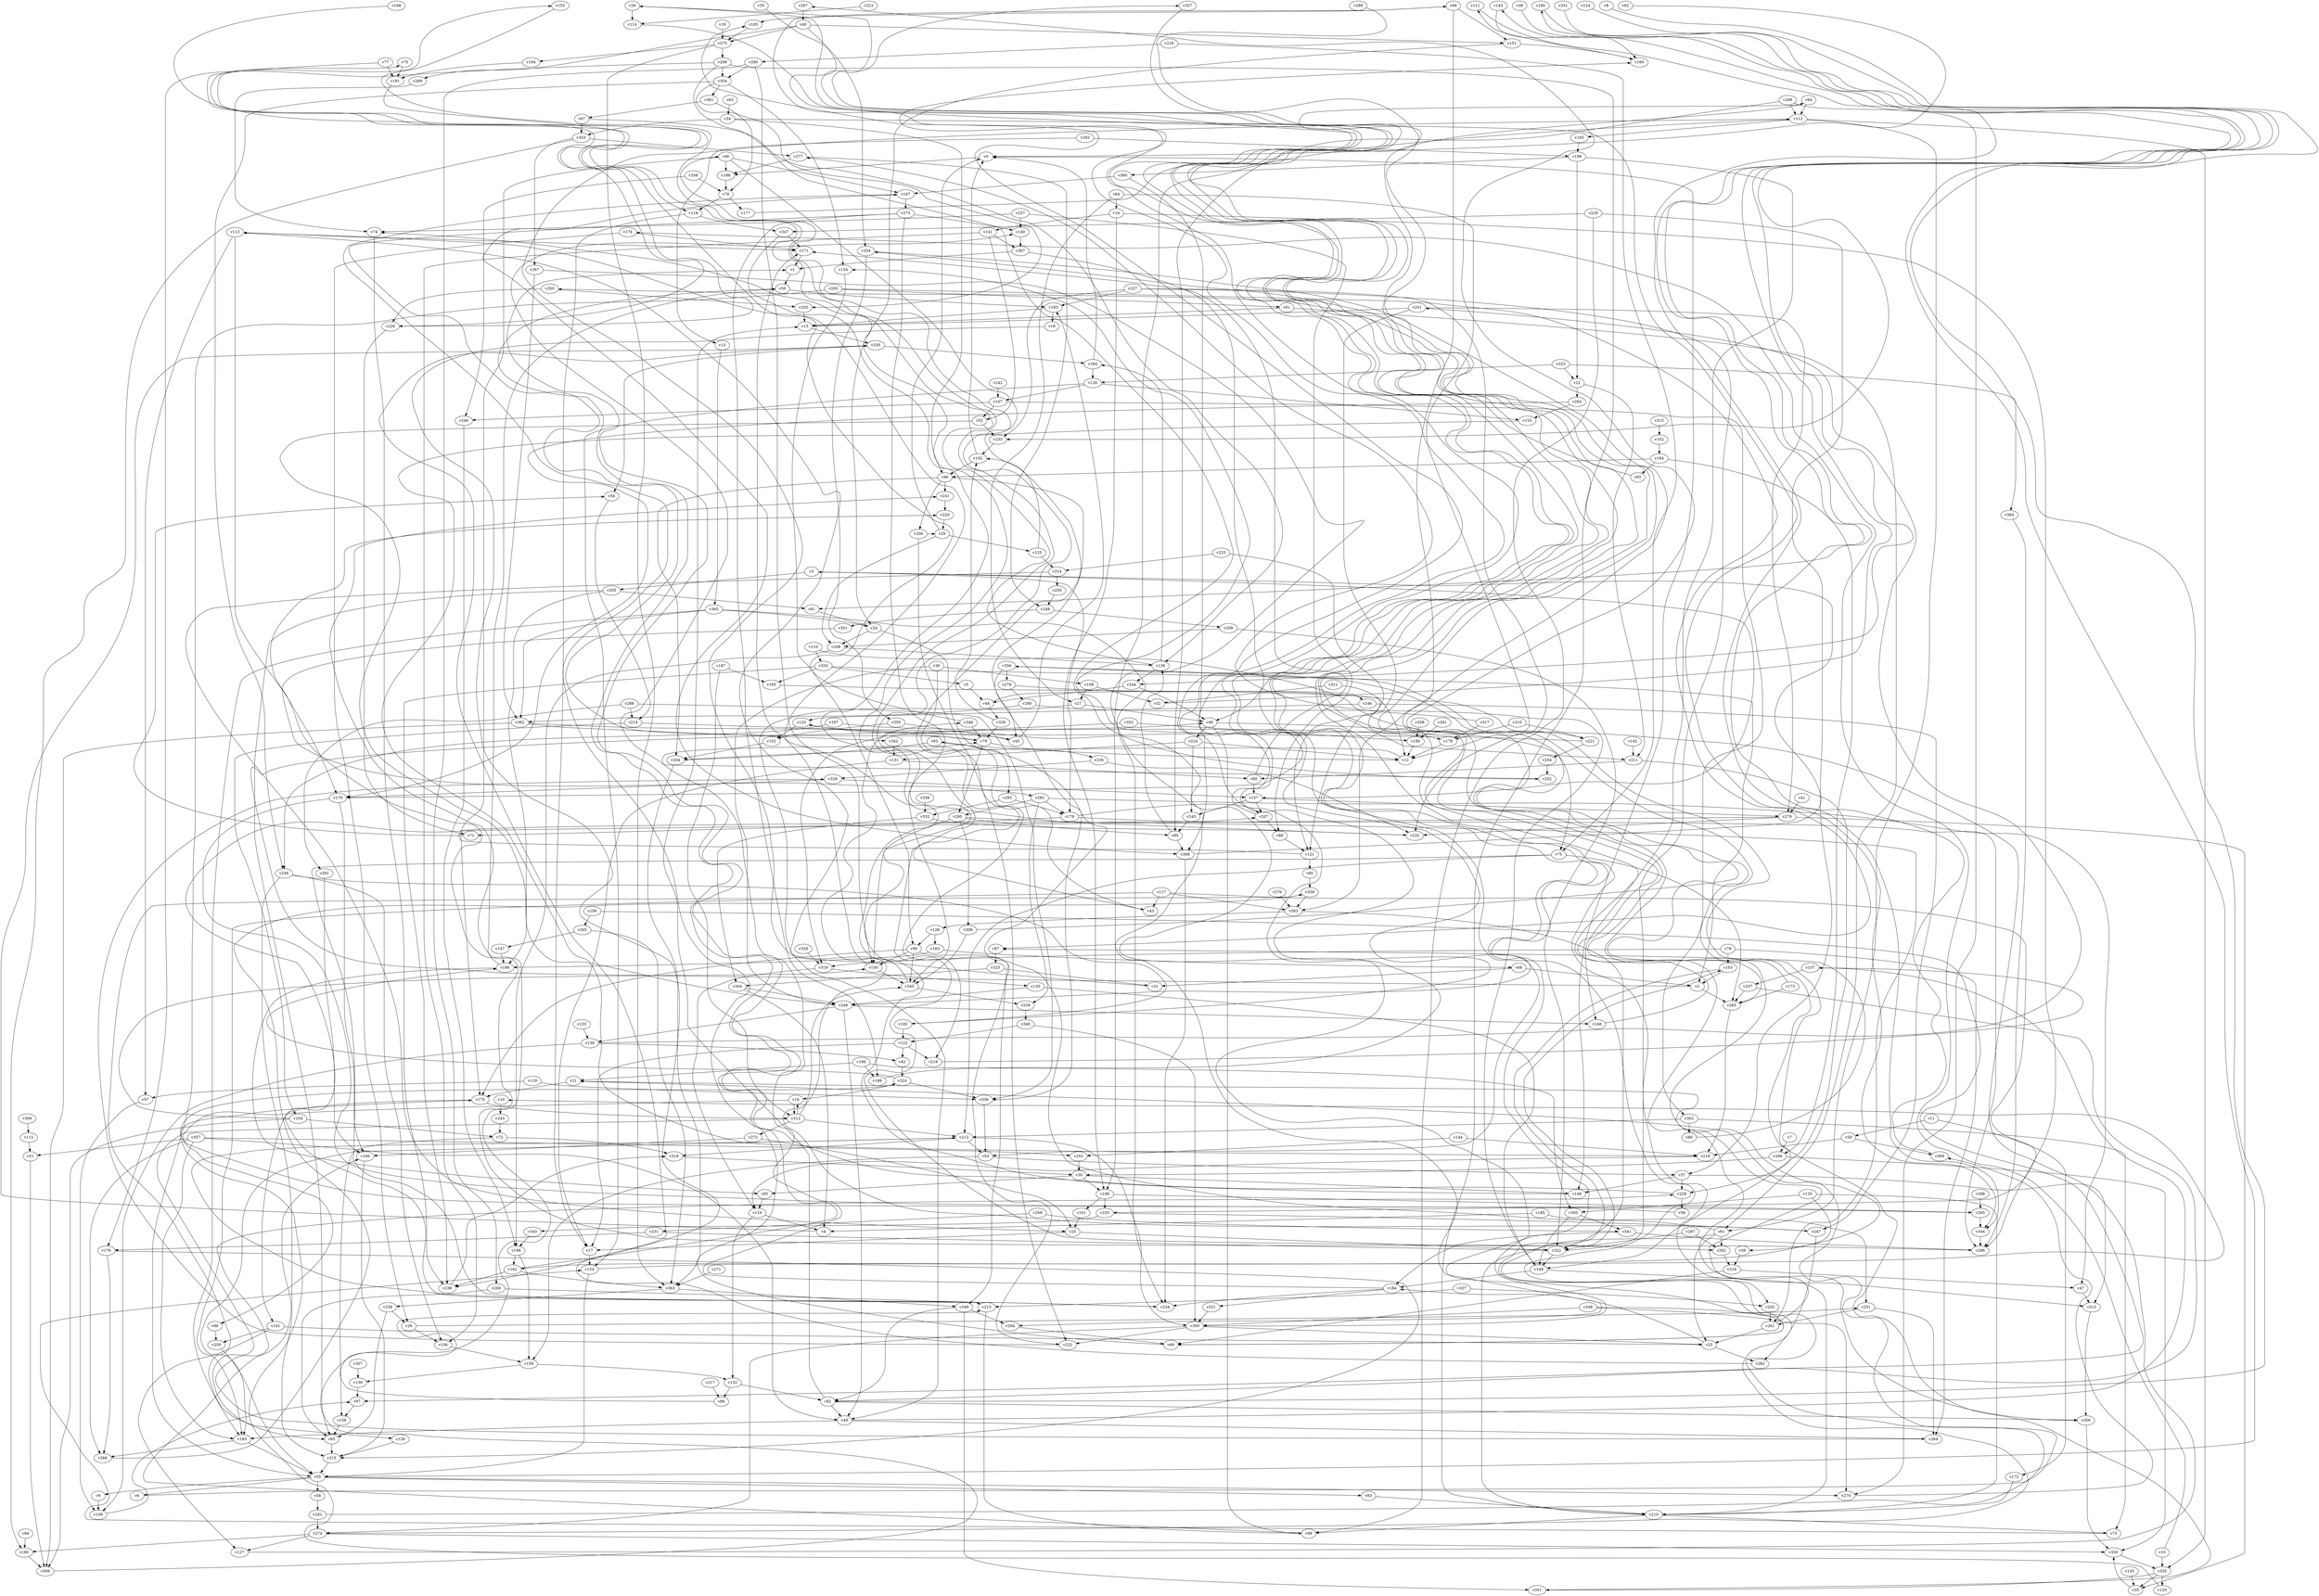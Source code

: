 // Benchmark game 548 - 370 vertices
// time_bound: 34
// targets: v21
digraph G {
    v0 [name="v0", player=1];
    v1 [name="v1", player=0];
    v2 [name="v2", player=1];
    v3 [name="v3", player=0];
    v4 [name="v4", player=0];
    v5 [name="v5", player=0];
    v6 [name="v6", player=1];
    v7 [name="v7", player=0];
    v8 [name="v8", player=0];
    v9 [name="v9", player=1];
    v10 [name="v10", player=1];
    v11 [name="v11", player=0];
    v12 [name="v12", player=1];
    v13 [name="v13", player=1];
    v14 [name="v14", player=1];
    v15 [name="v15", player=1];
    v16 [name="v16", player=1];
    v17 [name="v17", player=0];
    v18 [name="v18", player=1];
    v19 [name="v19", player=1];
    v20 [name="v20", player=0];
    v21 [name="v21", player=1, target=1];
    v22 [name="v22", player=1];
    v23 [name="v23", player=0];
    v24 [name="v24", player=1];
    v25 [name="v25", player=0];
    v26 [name="v26", player=1];
    v27 [name="v27", player=0];
    v28 [name="v28", player=0];
    v29 [name="v29", player=1];
    v30 [name="v30", player=0];
    v31 [name="v31", player=1];
    v32 [name="v32", player=1];
    v33 [name="v33", player=1];
    v34 [name="v34", player=0];
    v35 [name="v35", player=0];
    v36 [name="v36", player=1];
    v37 [name="v37", player=1];
    v38 [name="v38", player=1];
    v39 [name="v39", player=0];
    v40 [name="v40", player=0];
    v41 [name="v41", player=1];
    v42 [name="v42", player=1];
    v43 [name="v43", player=1];
    v44 [name="v44", player=0];
    v45 [name="v45", player=1];
    v46 [name="v46", player=1];
    v47 [name="v47", player=1];
    v48 [name="v48", player=0];
    v49 [name="v49", player=1];
    v50 [name="v50", player=1];
    v51 [name="v51", player=1];
    v52 [name="v52", player=1];
    v53 [name="v53", player=0];
    v54 [name="v54", player=0];
    v55 [name="v55", player=0];
    v56 [name="v56", player=1];
    v57 [name="v57", player=0];
    v58 [name="v58", player=1];
    v59 [name="v59", player=0];
    v60 [name="v60", player=0];
    v61 [name="v61", player=0];
    v62 [name="v62", player=1];
    v63 [name="v63", player=1];
    v64 [name="v64", player=1];
    v65 [name="v65", player=1];
    v66 [name="v66", player=1];
    v67 [name="v67", player=0];
    v68 [name="v68", player=0];
    v69 [name="v69", player=1];
    v70 [name="v70", player=0];
    v71 [name="v71", player=0];
    v72 [name="v72", player=0];
    v73 [name="v73", player=1];
    v74 [name="v74", player=0];
    v75 [name="v75", player=0];
    v76 [name="v76", player=0];
    v77 [name="v77", player=0];
    v78 [name="v78", player=1];
    v79 [name="v79", player=1];
    v80 [name="v80", player=0];
    v81 [name="v81", player=0];
    v82 [name="v82", player=1];
    v83 [name="v83", player=0];
    v84 [name="v84", player=1];
    v85 [name="v85", player=0];
    v86 [name="v86", player=1];
    v87 [name="v87", player=0];
    v88 [name="v88", player=0];
    v89 [name="v89", player=0];
    v90 [name="v90", player=0];
    v91 [name="v91", player=0];
    v92 [name="v92", player=1];
    v93 [name="v93", player=1];
    v94 [name="v94", player=1];
    v95 [name="v95", player=0];
    v96 [name="v96", player=0];
    v97 [name="v97", player=0];
    v98 [name="v98", player=0];
    v99 [name="v99", player=0];
    v100 [name="v100", player=0];
    v101 [name="v101", player=0];
    v102 [name="v102", player=0];
    v103 [name="v103", player=0];
    v104 [name="v104", player=1];
    v105 [name="v105", player=1];
    v106 [name="v106", player=0];
    v107 [name="v107", player=1];
    v108 [name="v108", player=1];
    v109 [name="v109", player=0];
    v110 [name="v110", player=1];
    v111 [name="v111", player=0];
    v112 [name="v112", player=1];
    v113 [name="v113", player=0];
    v114 [name="v114", player=0];
    v115 [name="v115", player=0];
    v116 [name="v116", player=0];
    v117 [name="v117", player=0];
    v118 [name="v118", player=1];
    v119 [name="v119", player=1];
    v120 [name="v120", player=1];
    v121 [name="v121", player=0];
    v122 [name="v122", player=1];
    v123 [name="v123", player=1];
    v124 [name="v124", player=1];
    v125 [name="v125", player=0];
    v126 [name="v126", player=1];
    v127 [name="v127", player=1];
    v128 [name="v128", player=0];
    v129 [name="v129", player=0];
    v130 [name="v130", player=0];
    v131 [name="v131", player=1];
    v132 [name="v132", player=1];
    v133 [name="v133", player=1];
    v134 [name="v134", player=0];
    v135 [name="v135", player=1];
    v136 [name="v136", player=0];
    v137 [name="v137", player=1];
    v138 [name="v138", player=1];
    v139 [name="v139", player=0];
    v140 [name="v140", player=0];
    v141 [name="v141", player=0];
    v142 [name="v142", player=0];
    v143 [name="v143", player=0];
    v144 [name="v144", player=1];
    v145 [name="v145", player=1];
    v146 [name="v146", player=1];
    v147 [name="v147", player=0];
    v148 [name="v148", player=1];
    v149 [name="v149", player=0];
    v150 [name="v150", player=0];
    v151 [name="v151", player=0];
    v152 [name="v152", player=0];
    v153 [name="v153", player=1];
    v154 [name="v154", player=1];
    v155 [name="v155", player=0];
    v156 [name="v156", player=0];
    v157 [name="v157", player=0];
    v158 [name="v158", player=0];
    v159 [name="v159", player=1];
    v160 [name="v160", player=0];
    v161 [name="v161", player=1];
    v162 [name="v162", player=1];
    v163 [name="v163", player=1];
    v164 [name="v164", player=0];
    v165 [name="v165", player=1];
    v166 [name="v166", player=1];
    v167 [name="v167", player=1];
    v168 [name="v168", player=1];
    v169 [name="v169", player=0];
    v170 [name="v170", player=1];
    v171 [name="v171", player=0];
    v172 [name="v172", player=1];
    v173 [name="v173", player=1];
    v174 [name="v174", player=0];
    v175 [name="v175", player=1];
    v176 [name="v176", player=0];
    v177 [name="v177", player=1];
    v178 [name="v178", player=1];
    v179 [name="v179", player=1];
    v180 [name="v180", player=0];
    v181 [name="v181", player=1];
    v182 [name="v182", player=0];
    v183 [name="v183", player=1];
    v184 [name="v184", player=1];
    v185 [name="v185", player=0];
    v186 [name="v186", player=0];
    v187 [name="v187", player=0];
    v188 [name="v188", player=0];
    v189 [name="v189", player=0];
    v190 [name="v190", player=0];
    v191 [name="v191", player=0];
    v192 [name="v192", player=1];
    v193 [name="v193", player=0];
    v194 [name="v194", player=1];
    v195 [name="v195", player=0];
    v196 [name="v196", player=0];
    v197 [name="v197", player=1];
    v198 [name="v198", player=0];
    v199 [name="v199", player=1];
    v200 [name="v200", player=1];
    v201 [name="v201", player=1];
    v202 [name="v202", player=1];
    v203 [name="v203", player=1];
    v204 [name="v204", player=1];
    v205 [name="v205", player=1];
    v206 [name="v206", player=0];
    v207 [name="v207", player=1];
    v208 [name="v208", player=1];
    v209 [name="v209", player=1];
    v210 [name="v210", player=0];
    v211 [name="v211", player=1];
    v212 [name="v212", player=0];
    v213 [name="v213", player=0];
    v214 [name="v214", player=0];
    v215 [name="v215", player=0];
    v216 [name="v216", player=0];
    v217 [name="v217", player=1];
    v218 [name="v218", player=0];
    v219 [name="v219", player=1];
    v220 [name="v220", player=0];
    v221 [name="v221", player=0];
    v222 [name="v222", player=1];
    v223 [name="v223", player=1];
    v224 [name="v224", player=0];
    v225 [name="v225", player=0];
    v226 [name="v226", player=0];
    v227 [name="v227", player=0];
    v228 [name="v228", player=0];
    v229 [name="v229", player=0];
    v230 [name="v230", player=0];
    v231 [name="v231", player=0];
    v232 [name="v232", player=1];
    v233 [name="v233", player=1];
    v234 [name="v234", player=1];
    v235 [name="v235", player=1];
    v236 [name="v236", player=1];
    v237 [name="v237", player=0];
    v238 [name="v238", player=1];
    v239 [name="v239", player=1];
    v240 [name="v240", player=0];
    v241 [name="v241", player=0];
    v242 [name="v242", player=0];
    v243 [name="v243", player=1];
    v244 [name="v244", player=0];
    v245 [name="v245", player=0];
    v246 [name="v246", player=1];
    v247 [name="v247", player=0];
    v248 [name="v248", player=1];
    v249 [name="v249", player=0];
    v250 [name="v250", player=0];
    v251 [name="v251", player=0];
    v252 [name="v252", player=0];
    v253 [name="v253", player=1];
    v254 [name="v254", player=1];
    v255 [name="v255", player=0];
    v256 [name="v256", player=1];
    v257 [name="v257", player=0];
    v258 [name="v258", player=0];
    v259 [name="v259", player=1];
    v260 [name="v260", player=0];
    v261 [name="v261", player=0];
    v262 [name="v262", player=1];
    v263 [name="v263", player=1];
    v264 [name="v264", player=1];
    v265 [name="v265", player=0];
    v266 [name="v266", player=1];
    v267 [name="v267", player=1];
    v268 [name="v268", player=0];
    v269 [name="v269", player=1];
    v270 [name="v270", player=1];
    v271 [name="v271", player=1];
    v272 [name="v272", player=1];
    v273 [name="v273", player=0];
    v274 [name="v274", player=0];
    v275 [name="v275", player=0];
    v276 [name="v276", player=1];
    v277 [name="v277", player=1];
    v278 [name="v278", player=1];
    v279 [name="v279", player=1];
    v280 [name="v280", player=1];
    v281 [name="v281", player=1];
    v282 [name="v282", player=0];
    v283 [name="v283", player=1];
    v284 [name="v284", player=1];
    v285 [name="v285", player=0];
    v286 [name="v286", player=0];
    v287 [name="v287", player=1];
    v288 [name="v288", player=1];
    v289 [name="v289", player=1];
    v290 [name="v290", player=0];
    v291 [name="v291", player=0];
    v292 [name="v292", player=1];
    v293 [name="v293", player=1];
    v294 [name="v294", player=0];
    v295 [name="v295", player=1];
    v296 [name="v296", player=1];
    v297 [name="v297", player=1];
    v298 [name="v298", player=0];
    v299 [name="v299", player=1];
    v300 [name="v300", player=0];
    v301 [name="v301", player=1];
    v302 [name="v302", player=1];
    v303 [name="v303", player=0];
    v304 [name="v304", player=1];
    v305 [name="v305", player=1];
    v306 [name="v306", player=1];
    v307 [name="v307", player=1];
    v308 [name="v308", player=1];
    v309 [name="v309", player=0];
    v310 [name="v310", player=0];
    v311 [name="v311", player=0];
    v312 [name="v312", player=1];
    v313 [name="v313", player=0];
    v314 [name="v314", player=0];
    v315 [name="v315", player=1];
    v316 [name="v316", player=0];
    v317 [name="v317", player=1];
    v318 [name="v318", player=1];
    v319 [name="v319", player=0];
    v320 [name="v320", player=1];
    v321 [name="v321", player=0];
    v322 [name="v322", player=1];
    v323 [name="v323", player=0];
    v324 [name="v324", player=1];
    v325 [name="v325", player=0];
    v326 [name="v326", player=0];
    v327 [name="v327", player=0];
    v328 [name="v328", player=0];
    v329 [name="v329", player=0];
    v330 [name="v330", player=0];
    v331 [name="v331", player=1];
    v332 [name="v332", player=1];
    v333 [name="v333", player=0];
    v334 [name="v334", player=1];
    v335 [name="v335", player=0];
    v336 [name="v336", player=0];
    v337 [name="v337", player=1];
    v338 [name="v338", player=1];
    v339 [name="v339", player=0];
    v340 [name="v340", player=0];
    v341 [name="v341", player=0];
    v342 [name="v342", player=0];
    v343 [name="v343", player=0];
    v344 [name="v344", player=1];
    v345 [name="v345", player=1];
    v346 [name="v346", player=1];
    v347 [name="v347", player=0];
    v348 [name="v348", player=1];
    v349 [name="v349", player=1];
    v350 [name="v350", player=1];
    v351 [name="v351", player=1];
    v352 [name="v352", player=0];
    v353 [name="v353", player=0];
    v354 [name="v354", player=1];
    v355 [name="v355", player=0];
    v356 [name="v356", player=0];
    v357 [name="v357", player=1];
    v358 [name="v358", player=0];
    v359 [name="v359", player=0];
    v360 [name="v360", player=1];
    v361 [name="v361", player=0];
    v362 [name="v362", player=1];
    v363 [name="v363", player=1];
    v364 [name="v364", player=1];
    v365 [name="v365", player=0];
    v366 [name="v366", player=1];
    v367 [name="v367", player=1];
    v368 [name="v368", player=1];
    v369 [name="v369", player=0];

    v0 -> v188;
    v1 -> v50;
    v2 -> v48 [constraint="t < 7"];
    v3 -> v157 [constraint="t mod 2 == 1"];
    v4 -> v230 [constraint="t mod 2 == 1"];
    v5 -> v44;
    v6 -> v21 [constraint="t >= 5"];
    v7 -> v266;
    v8 -> v82 [constraint="t < 13"];
    v9 -> v109;
    v10 -> v243;
    v11 -> v59;
    v12 -> v204 [constraint="t < 9"];
    v13 -> v365;
    v14 -> v286;
    v15 -> v230;
    v16 -> v99 [constraint="t >= 4"];
    v17 -> v154;
    v18 -> v275;
    v19 -> v238 [constraint="t mod 4 == 2"];
    v20 -> v330;
    v21 -> v162 [constraint="t < 15"];
    v22 -> v263;
    v23 -> v282;
    v24 -> v293;
    v25 -> v322;
    v26 -> v251 [constraint="t < 12"];
    v27 -> v49;
    v28 -> v300 [constraint="t >= 3"];
    v29 -> v208;
    v30 -> v95;
    v31 -> v113 [constraint="t >= 3"];
    v32 -> v160 [constraint="t mod 5 == 0"];
    v33 -> v174 [constraint="t mod 3 == 2"];
    v34 -> v344 [constraint="t mod 5 == 2"];
    v35 -> v170 [constraint="t < 14"];
    v36 -> v43 [constraint="t < 13"];
    v37 -> v313;
    v38 -> v81 [constraint="t mod 2 == 1"];
    v39 -> v316;
    v40 -> v275;
    v41 -> v279;
    v42 -> v324;
    v43 -> v46 [constraint="t >= 5"];
    v44 -> v246 [constraint="t >= 5"];
    v45 -> v193;
    v46 -> v222 [constraint="t >= 2"];
    v47 -> v313;
    v48 -> v224;
    v49 -> v137 [constraint="t < 9"];
    v50 -> v193;
    v51 -> v306;
    v52 -> v248 [constraint="t >= 4"];
    v53 -> v159;
    v54 -> v214;
    v55 -> v83;
    v56 -> v181;
    v57 -> v109;
    v58 -> v175 [constraint="t < 8"];
    v59 -> v369;
    v60 -> v359;
    v61 -> v93 [constraint="t < 8"];
    v62 -> v0 [constraint="t mod 2 == 0"];
    v63 -> v34;
    v64 -> v12;
    v65 -> v215;
    v66 -> v87 [constraint="t >= 2"];
    v67 -> v136 [constraint="t < 11"];
    v68 -> v2;
    v69 -> v167 [constraint="t < 12"];
    v70 -> v191;
    v71 -> v54 [constraint="t < 9"];
    v72 -> v318;
    v73 -> v154 [constraint="t < 7"];
    v74 -> v238;
    v75 -> v234 [constraint="t >= 4"];
    v76 -> v177;
    v77 -> v118 [constraint="t < 10"];
    v78 -> v103;
    v79 -> v295;
    v80 -> v157;
    v81 -> v24;
    v82 -> v206 [constraint="t >= 3"];
    v83 -> v210;
    v84 -> v190;
    v85 -> v368;
    v86 -> v213 [constraint="t mod 2 == 0"];
    v87 -> v325;
    v88 -> v121;
    v89 -> v105;
    v90 -> v349;
    v91 -> v15;
    v92 -> v327 [constraint="t >= 5"];
    v93 -> v12;
    v94 -> v248 [constraint="t mod 2 == 0"];
    v95 -> v116;
    v96 -> v204;
    v97 -> v158;
    v98 -> v166 [constraint="t >= 2"];
    v99 -> v259;
    v100 -> v265;
    v101 -> v25;
    v102 -> v164;
    v103 -> v274 [constraint="t mod 4 == 1"];
    v104 -> v150 [constraint="t >= 3"];
    v105 -> v275;
    v106 -> v82 [constraint="t >= 4"];
    v107 -> v302;
    v108 -> v27;
    v109 -> v97 [constraint="t < 8"];
    v110 -> v221 [constraint="t < 8"];
    v111 -> v344 [constraint="t mod 2 == 0"];
    v112 -> v335;
    v113 -> v171;
    v114 -> v53 [constraint="t mod 4 == 2"];
    v115 -> v51;
    v116 -> v132;
    v117 -> v233 [constraint="t < 10"];
    v118 -> v17;
    v119 -> v336;
    v120 -> v324 [constraint="t < 13"];
    v121 -> v207 [constraint="t < 9"];
    v122 -> v219;
    v123 -> v152;
    v124 -> v55 [constraint="t < 15"];
    v125 -> v192;
    v126 -> v107;
    v127 -> v123 [constraint="t < 10"];
    v128 -> v90;
    v129 -> v215;
    v130 -> v149;
    v131 -> v17;
    v132 -> v86;
    v133 -> v138;
    v134 -> v90;
    v135 -> v39 [constraint="t < 14"];
    v136 -> v155 [constraint="t >= 5"];
    v137 -> v257;
    v138 -> v201 [constraint="t mod 5 == 3"];
    v139 -> v97;
    v140 -> v367;
    v141 -> v367;
    v142 -> v211;
    v143 -> v169 [constraint="t < 6"];
    v144 -> v218;
    v145 -> v20;
    v146 -> v70 [constraint="t >= 5"];
    v147 -> v186;
    v148 -> v350 [constraint="t < 12"];
    v149 -> v210;
    v150 -> v345;
    v151 -> v169;
    v152 -> v204 [constraint="t >= 1"];
    v153 -> v218 [constraint="t < 7"];
    v154 -> v10 [constraint="t < 6"];
    v155 -> v219 [constraint="t < 12"];
    v156 -> v159;
    v157 -> v279;
    v158 -> v65;
    v159 -> v139;
    v160 -> v244 [constraint="t >= 1"];
    v161 -> v127;
    v162 -> v50 [constraint="t >= 3"];
    v163 -> v68;
    v164 -> v266;
    v165 -> v199;
    v166 -> v215;
    v167 -> v368 [constraint="t >= 4"];
    v168 -> v226 [constraint="t < 12"];
    v169 -> v111 [constraint="t mod 4 == 0"];
    v170 -> v265 [constraint="t mod 2 == 0"];
    v171 -> v1;
    v172 -> v210;
    v173 -> v356 [constraint="t < 5"];
    v174 -> v26;
    v175 -> v161;
    v176 -> v215 [constraint="t >= 4"];
    v177 -> v28 [constraint="t >= 4"];
    v178 -> v12;
    v179 -> v207 [constraint="t mod 3 == 1"];
    v180 -> v12;
    v181 -> v103 [constraint="t mod 2 == 0"];
    v182 -> v89 [constraint="t >= 3"];
    v183 -> v55;
    v184 -> v140 [constraint="t >= 5"];
    v185 -> v4;
    v186 -> v95 [constraint="t >= 3"];
    v187 -> v195;
    v188 -> v76;
    v189 -> v105 [constraint="t < 12"];
    v190 -> v306;
    v191 -> v226 [constraint="t < 13"];
    v192 -> v96;
    v193 -> v15;
    v194 -> v191;
    v195 -> v313 [constraint="t < 10"];
    v196 -> v21;
    v197 -> v178;
    v198 -> v162;
    v199 -> v148;
    v200 -> v29 [constraint="t < 12"];
    v201 -> v121;
    v202 -> v261;
    v203 -> v87 [constraint="t < 9"];
    v204 -> v363;
    v205 -> v147;
    v206 -> v330;
    v207 -> v169 [constraint="t < 5"];
    v208 -> v198;
    v209 -> v208;
    v210 -> v98;
    v211 -> v80;
    v212 -> v318;
    v213 -> v98;
    v214 -> v104;
    v215 -> v55;
    v216 -> v75;
    v217 -> v86;
    v218 -> v116 [constraint="t mod 3 == 1"];
    v219 -> v137 [constraint="t mod 5 == 2"];
    v220 -> v29;
    v221 -> v134 [constraint="t mod 4 == 3"];
    v222 -> v329 [constraint="t >= 1"];
    v223 -> v114 [constraint="t >= 4"];
    v224 -> v131;
    v225 -> v314;
    v226 -> v71;
    v227 -> v193;
    v228 -> v1 [constraint="t >= 4"];
    v229 -> v98;
    v230 -> v284;
    v231 -> v176;
    v232 -> v74 [constraint="t mod 5 == 3"];
    v233 -> v343;
    v234 -> v212 [constraint="t >= 3"];
    v235 -> v192;
    v236 -> v232;
    v237 -> v88;
    v238 -> v318;
    v239 -> v340;
    v240 -> v198;
    v241 -> v220;
    v242 -> v107;
    v243 -> v72;
    v244 -> v48;
    v245 -> v85;
    v246 -> v247;
    v247 -> v112 [constraint="t >= 2"];
    v248 -> v138;
    v249 -> v301;
    v250 -> v249;
    v251 -> v261;
    v252 -> v79 [constraint="t mod 4 == 1"];
    v253 -> v30;
    v254 -> v252;
    v255 -> v65;
    v256 -> v182 [constraint="t < 10"];
    v257 -> v97 [constraint="t < 13"];
    v258 -> v65;
    v259 -> v55 [constraint="t >= 5"];
    v260 -> v213;
    v261 -> v94 [constraint="t < 12"];
    v262 -> v316;
    v263 -> v170 [constraint="t < 8"];
    v264 -> v228 [constraint="t mod 2 == 1"];
    v265 -> v344;
    v266 -> v30;
    v267 -> v294 [constraint="t >= 1"];
    v268 -> v341;
    v269 -> v74;
    v270 -> v369 [constraint="t mod 5 == 4"];
    v271 -> v363;
    v272 -> v166;
    v273 -> v79 [constraint="t < 7"];
    v274 -> v190;
    v275 -> v194;
    v276 -> v303;
    v277 -> v249;
    v278 -> v228 [constraint="t < 8"];
    v279 -> v213 [constraint="t >= 1"];
    v280 -> v362;
    v281 -> v180;
    v282 -> v230 [constraint="t < 5"];
    v283 -> v334 [constraint="t < 6"];
    v284 -> v126;
    v285 -> v179;
    v286 -> v220 [constraint="t >= 2"];
    v287 -> v262;
    v288 -> v214;
    v289 -> v211 [constraint="t mod 4 == 3"];
    v290 -> v260;
    v291 -> v166;
    v292 -> v199;
    v293 -> v332;
    v294 -> v69;
    v295 -> v308;
    v296 -> v265;
    v297 -> v40;
    v298 -> v252 [constraint="t < 8"];
    v299 -> v85;
    v300 -> v222;
    v301 -> v285 [constraint="t < 6"];
    v302 -> v212;
    v303 -> v128;
    v304 -> v248;
    v305 -> v341;
    v306 -> v241 [constraint="t < 13"];
    v307 -> v139;
    v308 -> v297 [constraint="t >= 4"];
    v309 -> v115;
    v310 -> v221;
    v311 -> v12;
    v312 -> v65 [constraint="t mod 4 == 2"];
    v313 -> v206;
    v314 -> v25 [constraint="t < 9"];
    v315 -> v102;
    v316 -> v47;
    v317 -> v277 [constraint="t >= 4"];
    v318 -> v30;
    v319 -> v130;
    v320 -> v15;
    v321 -> v300;
    v322 -> v149;
    v323 -> v126;
    v324 -> v186 [constraint="t mod 5 == 2"];
    v325 -> v304;
    v326 -> v192;
    v327 -> v202 [constraint="t mod 2 == 1"];
    v328 -> v319;
    v329 -> v157;
    v330 -> v335;
    v331 -> v235 [constraint="t mod 2 == 1"];
    v332 -> v304;
    v333 -> v195;
    v334 -> v206 [constraint="t >= 5"];
    v335 -> v120;
    v336 -> v53;
    v337 -> v213;
    v338 -> v76;
    v339 -> v332;
    v340 -> v122;
    v341 -> v286;
    v342 -> v131;
    v343 -> v198;
    v344 -> v286;
    v345 -> v346 [constraint="t mod 3 == 1"];
    v346 -> v113 [constraint="t mod 3 == 0"];
    v347 -> v262 [constraint="t mod 4 == 1"];
    v348 -> v69 [constraint="t < 6"];
    v349 -> v294;
    v350 -> v226;
    v351 -> v356 [constraint="t mod 3 == 0"];
    v352 -> v319;
    v353 -> v267;
    v354 -> v320 [constraint="t >= 1"];
    v355 -> v45;
    v356 -> v278;
    v357 -> v51;
    v358 -> v180;
    v359 -> v129 [constraint="t < 12"];
    v360 -> v368;
    v361 -> v67;
    v362 -> v69 [constraint="t < 6"];
    v363 -> v258;
    v364 -> v286;
    v365 -> v362;
    v366 -> v359 [constraint="t >= 4"];
    v367 -> v48;
    v368 -> v3 [constraint="t >= 1"];
    v369 -> v143 [constraint="t mod 2 == 1"];
    v332 -> v232;
    v187 -> v312;
    v125 -> v314;
    v312 -> v272;
    v112 -> v100;
    v284 -> v0;
    v82 -> v15;
    v55 -> v56;
    v85 -> v136;
    v37 -> v228;
    v22 -> v211;
    v288 -> v336;
    v317 -> v178;
    v302 -> v66;
    v89 -> v303;
    v304 -> v4;
    v319 -> v116;
    v132 -> v82;
    v184 -> v234;
    v68 -> v31;
    v61 -> v262;
    v359 -> v303;
    v298 -> v354;
    v183 -> v366;
    v163 -> v186;
    v278 -> v280;
    v230 -> v54;
    v100 -> v233;
    v82 -> v49;
    v273 -> v140;
    v357 -> v366;
    v365 -> v183;
    v290 -> v150;
    v90 -> v175;
    v303 -> v322;
    v227 -> v322;
    v196 -> v305;
    v162 -> v238;
    v79 -> v236;
    v354 -> v256;
    v298 -> v210;
    v14 -> v141;
    v295 -> v261;
    v200 -> v222;
    v210 -> v73;
    v272 -> v25;
    v356 -> v45;
    v59 -> v218;
    v46 -> v167;
    v214 -> v45;
    v298 -> v176;
    v161 -> v259;
    v48 -> v75;
    v170 -> v166;
    v182 -> v122;
    v285 -> v239;
    v40 -> v151;
    v149 -> v184;
    v360 -> v167;
    v302 -> v73;
    v231 -> v322;
    v135 -> v305;
    v354 -> v361;
    v53 -> v37;
    v357 -> v253;
    v77 -> v191;
    v299 -> v112;
    v314 -> v250;
    v126 -> v153;
    v55 -> v9;
    v162 -> v363;
    v154 -> v55;
    v274 -> v330;
    v122 -> v42;
    v211 -> v149;
    v78 -> v319;
    v144 -> v253;
    v49 -> v183;
    v221 -> v254;
    v329 -> v170;
    v248 -> v148;
    v119 -> v57;
    v33 -> v335;
    v300 -> v274;
    v256 -> v156;
    v91 -> v61;
    v11 -> v172;
    v212 -> v53;
    v164 -> v96;
    v179 -> v286;
    v312 -> v345;
    v273 -> v189;
    v333 -> v2;
    v312 -> v212;
    v108 -> v32;
    v131 -> v80;
    v107 -> v240;
    v64 -> v14;
    v363 -> v349;
    v349 -> v82;
    v348 -> v300;
    v251 -> v264;
    v205 -> v363;
    v326 -> v79;
    v24 -> v208;
    v44 -> v326;
    v138 -> v42;
    v368 -> v234;
    v229 -> v347;
    v198 -> v159;
    v106 -> v205;
    v176 -> v366;
    v34 -> v96;
    v305 -> v149;
    v55 -> v270;
    v334 -> v355;
    v354 -> v134;
    v116 -> v4;
    v89 -> v151;
    v258 -> v26;
    v52 -> v235;
    v157 -> v207;
    v100 -> v101;
    v2 -> v283;
    v151 -> v24;
    v126 -> v154;
    v323 -> v364;
    v263 -> v153;
    v175 -> v312;
    v350 -> v320;
    v64 -> v27;
    v266 -> v330;
    v324 -> v16;
    v72 -> v158;
    v338 -> v240;
    v186 -> v50;
    v212 -> v183;
    v224 -> v12;
    v203 -> v55;
    v55 -> v6;
    v197 -> v256;
    v93 -> v204;
    v75 -> v283;
    v207 -> v88;
    v141 -> v156;
    v37 -> v146;
    v341 -> v184;
    v78 -> v264;
    v110 -> v333;
    v357 -> v49;
    v255 -> v81;
    v357 -> v183;
    v267 -> v362;
    v103 -> v2;
    v173 -> v283;
    v244 -> v44;
    v181 -> v274;
    v348 -> v270;
    v311 -> v32;
    v196 -> v189;
    v61 -> v210;
    v16 -> v312;
    v287 -> v322;
    v36 -> v248;
    v67 -> v353;
    v324 -> v336;
    v300 -> v23;
    v288 -> v291;
    v113 -> v170;
    v279 -> v20;
    v209 -> v322;
    v150 -> v171;
    v353 -> v277;
    v323 -> v22;
    v292 -> v13;
    v76 -> v118;
    v277 -> v188;
    v184 -> v321;
    v237 -> v140;
    v290 -> v354;
    v123 -> v79;
    v29 -> v0;
    v257 -> v283;
    v346 -> v79;
    v225 -> v121;
    v49 -> v264;
    v199 -> v22;
    v112 -> v61;
    v295 -> v85;
    v345 -> v239;
    v229 -> v37;
    v333 -> v5;
    v249 -> v209;
    v275 -> v298;
    v28 -> v114;
    v355 -> v152;
    v365 -> v24;
    v248 -> v49;
    v14 -> v100;
    v117 -> v303;
    v104 -> v306;
    v361 -> v76;
    v161 -> v23;
    v193 -> v19;
    v136 -> v284;
    v260 -> v65;
    v128 -> v163;
    v212 -> v300;
    v136 -> v244;
    v275 -> v363;
    v118 -> v347;
    v347 -> v171;
    v299 -> v270;
    v159 -> v132;
    v256 -> v215;
    v0 -> v146;
    v362 -> v342;
    v179 -> v71;
    v164 -> v92;
    v185 -> v251;
    v201 -> v279;
    v96 -> v336;
    v122 -> v17;
    v135 -> v210;
    v40 -> v334;
    v352 -> v180;
    v75 -> v212;
    v26 -> v156;
    v224 -> v245;
    v203 -> v91;
    v96 -> v241;
    v199 -> v360;
    v280 -> v149;
    v227 -> v232;
    v112 -> v165;
    v192 -> v0;
    v367 -> v1;
    v90 -> v150;
    v141 -> v52;
    v117 -> v43;
    v61 -> v23;
    v274 -> v127;
    v246 -> v123;
    v353 -> v190;
    v3 -> v255;
    v308 -> v345;
    v283 -> v218;
    v227 -> v235;
    v293 -> v179;
    v349 -> v351;
    v316 -> v69;
    v96 -> v200;
    v3 -> v179;
    v30 -> v100;
    v121 -> v60;
    v107 -> v52;
    v36 -> v108;
    v27 -> v48;
    v46 -> v175;
    v23 -> v184;
    v279 -> v232;
    v335 -> v351;
    v333 -> v238;
    v130 -> v248;
    v310 -> v178;
    v174 -> v171;
    v335 -> v20;
    v233 -> v247;
    v208 -> v136;
    v157 -> v245;
    v261 -> v23;
    v237 -> v74;
    v295 -> v150;
    v34 -> v353;
    v40 -> v269;
    v325 -> v31;
    v216 -> v290;
    v236 -> v329;
    v167 -> v273;
    v201 -> v15;
    v362 -> v306;
    v29 -> v125;
    v228 -> v58;
    v247 -> v282;
    v268 -> v231;
    v273 -> v345;
    v255 -> v186;
    v117 -> v183;
    v285 -> v295;
    v94 -> v112;
    v90 -> v345;
    v365 -> v234;
    v104 -> v72;
    v337 -> v202;
    v340 -> v300;
    v80 -> v171;
    v113 -> v57;
    v21 -> v175;
    v312 -> v16;
    v46 -> v188;
    v30 -> v146;
    v285 -> v47;
    v138 -> v109;
    v48 -> v98;
    v25 -> v17;
}
